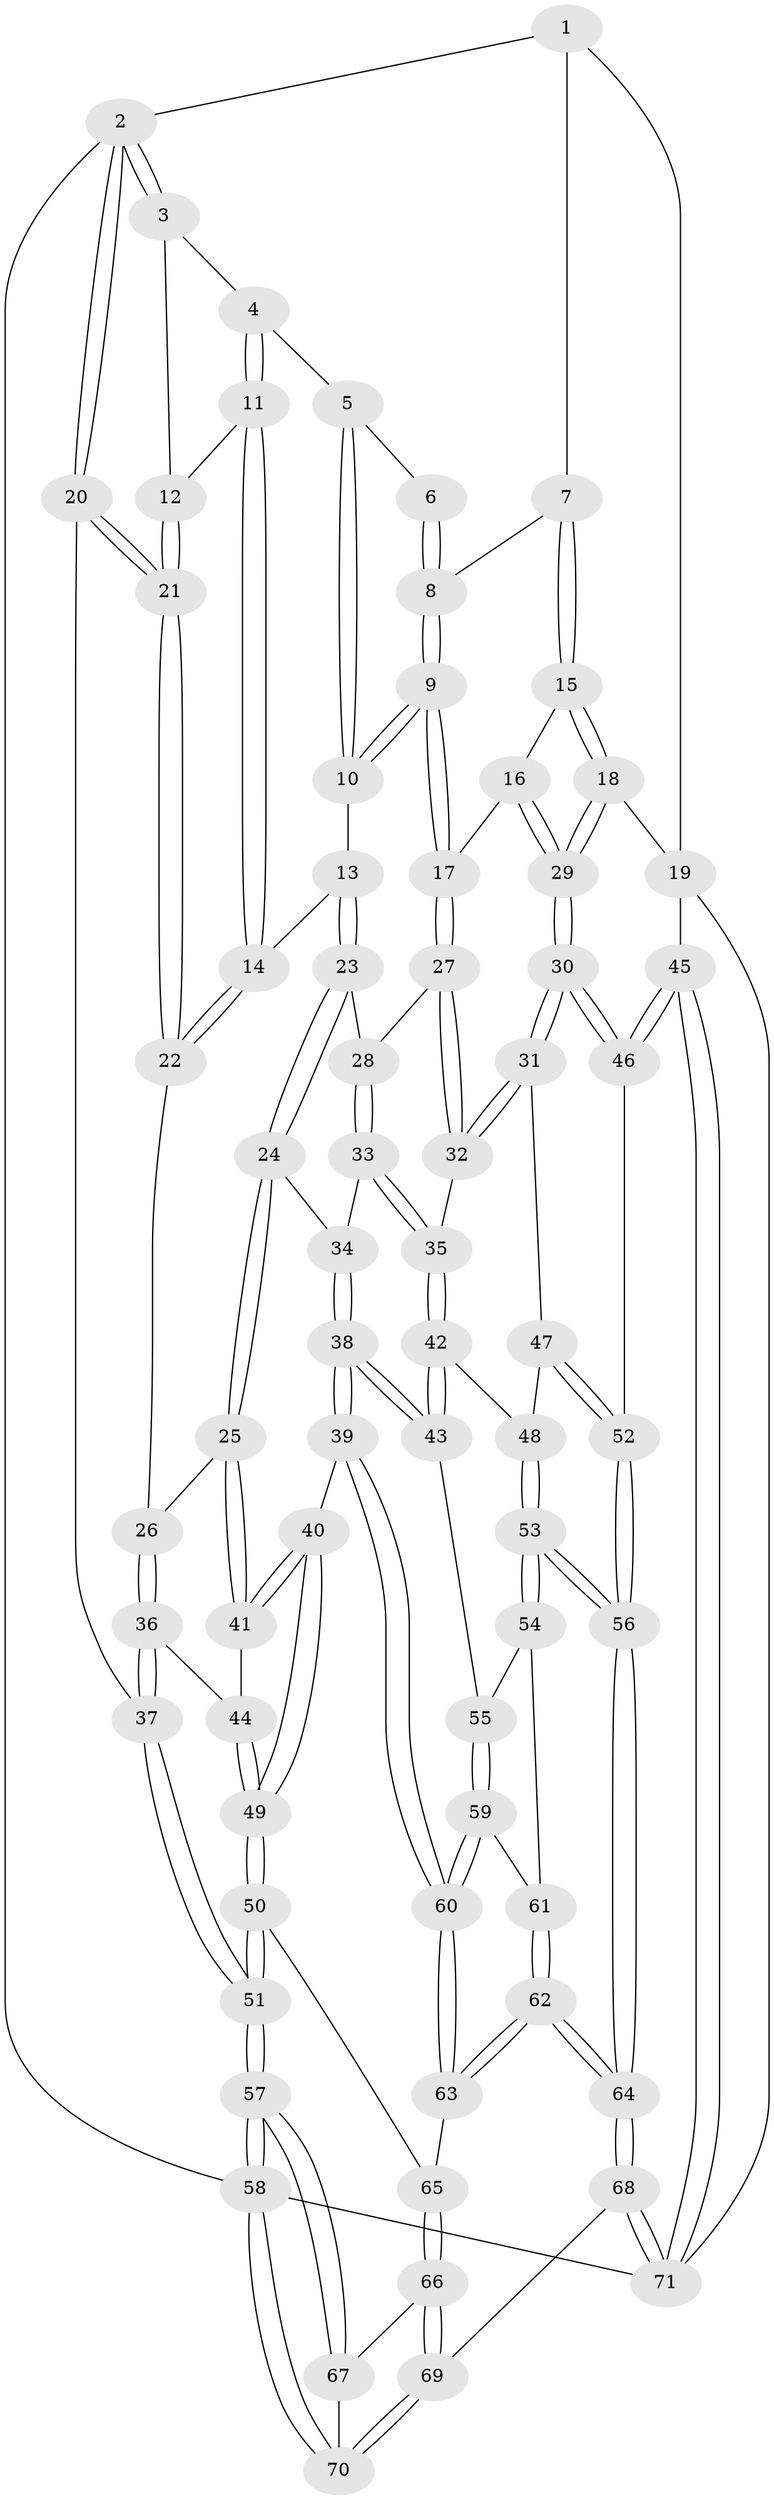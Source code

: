 // Generated by graph-tools (version 1.1) at 2025/51/03/09/25 03:51:12]
// undirected, 71 vertices, 174 edges
graph export_dot {
graph [start="1"]
  node [color=gray90,style=filled];
  1 [pos="+0.8125862246931053+0"];
  2 [pos="+0+0"];
  3 [pos="+0.28855226232712805+0"];
  4 [pos="+0.30216323216993896+0"];
  5 [pos="+0.4589047496492154+0"];
  6 [pos="+0.7881893979708947+0"];
  7 [pos="+0.8850109620931466+0.07169041571042566"];
  8 [pos="+0.7025225473394691+0.06120858207569243"];
  9 [pos="+0.605379308421522+0.21725032680956194"];
  10 [pos="+0.5661821698244061+0.19632636125162967"];
  11 [pos="+0.30095523081358205+0.16409974920665313"];
  12 [pos="+0.09267082327488485+0.14184280468924979"];
  13 [pos="+0.4092704680773597+0.22441865574275252"];
  14 [pos="+0.32583299221355205+0.20062008206337503"];
  15 [pos="+0.9412092868560047+0.20598900487207117"];
  16 [pos="+0.6814995561642322+0.24048897049860407"];
  17 [pos="+0.6110833801474518+0.22382278161364255"];
  18 [pos="+1+0.2694823595698232"];
  19 [pos="+1+0.2744713505566249"];
  20 [pos="+0+0.25272161429047285"];
  21 [pos="+0+0.24401059048781384"];
  22 [pos="+0.22043432912935615+0.3298840780222871"];
  23 [pos="+0.38875624131896197+0.38123009636023386"];
  24 [pos="+0.3218005678748791+0.44818100498765984"];
  25 [pos="+0.27142448986710527+0.466494813246126"];
  26 [pos="+0.2491332825502289+0.427362824817916"];
  27 [pos="+0.6092080682992197+0.23273368712533238"];
  28 [pos="+0.48357098275129995+0.4233650133344862"];
  29 [pos="+0.8075427383893514+0.5045638484224882"];
  30 [pos="+0.7891133244285436+0.5483421383111683"];
  31 [pos="+0.6807345105219257+0.5316743724399967"];
  32 [pos="+0.6275255992696231+0.5047406568987617"];
  33 [pos="+0.4914949397435643+0.4805519771055261"];
  34 [pos="+0.4418282966866983+0.49619833494984306"];
  35 [pos="+0.5515031765202111+0.5240556686457694"];
  36 [pos="+0+0.4314976619111287"];
  37 [pos="+0+0.3911383394023695"];
  38 [pos="+0.37137015149841074+0.6503286614324817"];
  39 [pos="+0.30127024631060817+0.6609787878335401"];
  40 [pos="+0.25885088157044983+0.6551169157585969"];
  41 [pos="+0.2598109448228206+0.5096460534625213"];
  42 [pos="+0.5080981096735464+0.6228824769589062"];
  43 [pos="+0.42787060938963106+0.6577576025144866"];
  44 [pos="+0+0.44830937892026074"];
  45 [pos="+1+0.7497820258635972"];
  46 [pos="+0.8694960409555728+0.7343687454539918"];
  47 [pos="+0.6134403568506667+0.6566768895983307"];
  48 [pos="+0.5524287348341426+0.6552704875346506"];
  49 [pos="+0.21049558217063274+0.6906444700837141"];
  50 [pos="+0.16886027624354158+0.7649640379207675"];
  51 [pos="+0+0.7982613763522517"];
  52 [pos="+0.7546860655703307+0.8350108078432739"];
  53 [pos="+0.5709017809742652+0.7873596253369273"];
  54 [pos="+0.4832906368862343+0.7264664561869454"];
  55 [pos="+0.4404270593333699+0.6786433143804055"];
  56 [pos="+0.6716827474942824+0.9445190233409473"];
  57 [pos="+0+1"];
  58 [pos="+0+1"];
  59 [pos="+0.44485728636059285+0.7669880032322527"];
  60 [pos="+0.41177312042634623+0.8288294432166025"];
  61 [pos="+0.46884989798192334+0.7796928813885997"];
  62 [pos="+0.5553931163011133+1"];
  63 [pos="+0.4275879368212727+0.8722114142707015"];
  64 [pos="+0.609683504277656+1"];
  65 [pos="+0.1827628694523486+0.8116806264148956"];
  66 [pos="+0.1858196765248647+0.844115526438968"];
  67 [pos="+0.167983079615837+0.8974733257625079"];
  68 [pos="+0.603006880320741+1"];
  69 [pos="+0.5807243443914001+1"];
  70 [pos="+0.21435856472186282+1"];
  71 [pos="+1+1"];
  1 -- 2;
  1 -- 7;
  1 -- 19;
  2 -- 3;
  2 -- 3;
  2 -- 20;
  2 -- 20;
  2 -- 58;
  3 -- 4;
  3 -- 12;
  4 -- 5;
  4 -- 11;
  4 -- 11;
  5 -- 6;
  5 -- 10;
  5 -- 10;
  6 -- 8;
  6 -- 8;
  7 -- 8;
  7 -- 15;
  7 -- 15;
  8 -- 9;
  8 -- 9;
  9 -- 10;
  9 -- 10;
  9 -- 17;
  9 -- 17;
  10 -- 13;
  11 -- 12;
  11 -- 14;
  11 -- 14;
  12 -- 21;
  12 -- 21;
  13 -- 14;
  13 -- 23;
  13 -- 23;
  14 -- 22;
  14 -- 22;
  15 -- 16;
  15 -- 18;
  15 -- 18;
  16 -- 17;
  16 -- 29;
  16 -- 29;
  17 -- 27;
  17 -- 27;
  18 -- 19;
  18 -- 29;
  18 -- 29;
  19 -- 45;
  19 -- 71;
  20 -- 21;
  20 -- 21;
  20 -- 37;
  21 -- 22;
  21 -- 22;
  22 -- 26;
  23 -- 24;
  23 -- 24;
  23 -- 28;
  24 -- 25;
  24 -- 25;
  24 -- 34;
  25 -- 26;
  25 -- 41;
  25 -- 41;
  26 -- 36;
  26 -- 36;
  27 -- 28;
  27 -- 32;
  27 -- 32;
  28 -- 33;
  28 -- 33;
  29 -- 30;
  29 -- 30;
  30 -- 31;
  30 -- 31;
  30 -- 46;
  30 -- 46;
  31 -- 32;
  31 -- 32;
  31 -- 47;
  32 -- 35;
  33 -- 34;
  33 -- 35;
  33 -- 35;
  34 -- 38;
  34 -- 38;
  35 -- 42;
  35 -- 42;
  36 -- 37;
  36 -- 37;
  36 -- 44;
  37 -- 51;
  37 -- 51;
  38 -- 39;
  38 -- 39;
  38 -- 43;
  38 -- 43;
  39 -- 40;
  39 -- 60;
  39 -- 60;
  40 -- 41;
  40 -- 41;
  40 -- 49;
  40 -- 49;
  41 -- 44;
  42 -- 43;
  42 -- 43;
  42 -- 48;
  43 -- 55;
  44 -- 49;
  44 -- 49;
  45 -- 46;
  45 -- 46;
  45 -- 71;
  45 -- 71;
  46 -- 52;
  47 -- 48;
  47 -- 52;
  47 -- 52;
  48 -- 53;
  48 -- 53;
  49 -- 50;
  49 -- 50;
  50 -- 51;
  50 -- 51;
  50 -- 65;
  51 -- 57;
  51 -- 57;
  52 -- 56;
  52 -- 56;
  53 -- 54;
  53 -- 54;
  53 -- 56;
  53 -- 56;
  54 -- 55;
  54 -- 61;
  55 -- 59;
  55 -- 59;
  56 -- 64;
  56 -- 64;
  57 -- 58;
  57 -- 58;
  57 -- 67;
  57 -- 67;
  58 -- 71;
  58 -- 70;
  58 -- 70;
  59 -- 60;
  59 -- 60;
  59 -- 61;
  60 -- 63;
  60 -- 63;
  61 -- 62;
  61 -- 62;
  62 -- 63;
  62 -- 63;
  62 -- 64;
  62 -- 64;
  63 -- 65;
  64 -- 68;
  64 -- 68;
  65 -- 66;
  65 -- 66;
  66 -- 67;
  66 -- 69;
  66 -- 69;
  67 -- 70;
  68 -- 69;
  68 -- 71;
  68 -- 71;
  69 -- 70;
  69 -- 70;
}
